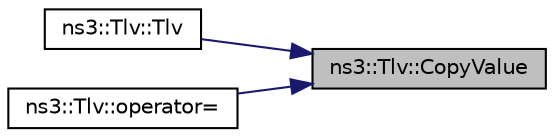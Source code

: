 digraph "ns3::Tlv::CopyValue"
{
 // LATEX_PDF_SIZE
  edge [fontname="Helvetica",fontsize="10",labelfontname="Helvetica",labelfontsize="10"];
  node [fontname="Helvetica",fontsize="10",shape=record];
  rankdir="RL";
  Node1 [label="ns3::Tlv::CopyValue",height=0.2,width=0.4,color="black", fillcolor="grey75", style="filled", fontcolor="black",tooltip="Copy TlvValue."];
  Node1 -> Node2 [dir="back",color="midnightblue",fontsize="10",style="solid",fontname="Helvetica"];
  Node2 [label="ns3::Tlv::Tlv",height=0.2,width=0.4,color="black", fillcolor="white", style="filled",URL="$classns3_1_1_tlv.html#a8c43e2ab3dc1e155ffada0d0cc511fde",tooltip="type conversion operator"];
  Node1 -> Node3 [dir="back",color="midnightblue",fontsize="10",style="solid",fontname="Helvetica"];
  Node3 [label="ns3::Tlv::operator=",height=0.2,width=0.4,color="black", fillcolor="white", style="filled",URL="$classns3_1_1_tlv.html#a461def57cfa930e7687bc4bc68e594d2",tooltip="assignment operator"];
}
